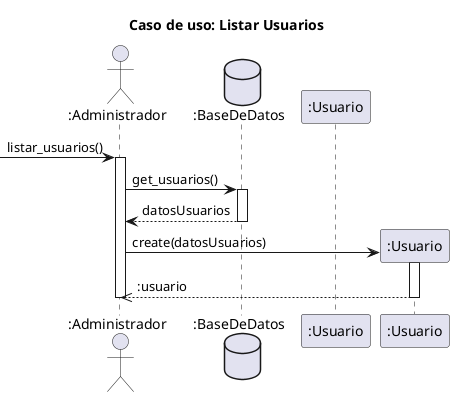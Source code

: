 @startuml
' title caso de uso: listar usuarios
'  actor "Administrador" as u
' participant "sistema" as s
' database "Base de datos" as DB
' -->>s: Sesioniniciada()
' activate s
' -->>s: listarUsuarios()
' activate s
' u->>s: El usuario da click en el menu de la aplicacion
' u->>s: El usuario da click en la opcion usuarios

' s->>DB: SELECT * FROM usuarios
' activate DB
' DB->>s: Lista de usuarios
' deactivate DB
' s->>u: El sistema abre ventana y despliega la lista de usuarios

'     note right of u: El administrador navegar usando la scrull del mouse

' deactivate s
title Caso de uso: Listar Usuarios

actor ":Administrador" as a
database ":BaseDeDatos" as bd
participant ":Usuario" as u

-> a:listar_usuarios()
activate a

a -> bd:get_usuarios()
activate bd

bd --> a:datosUsuarios
deactivate bd

create ":Usuario" as usuario
a -> usuario:create(datosUsuarios)
activate usuario

usuario-->>a::usuario
deactivate usuario

deactivate a

@enduml

